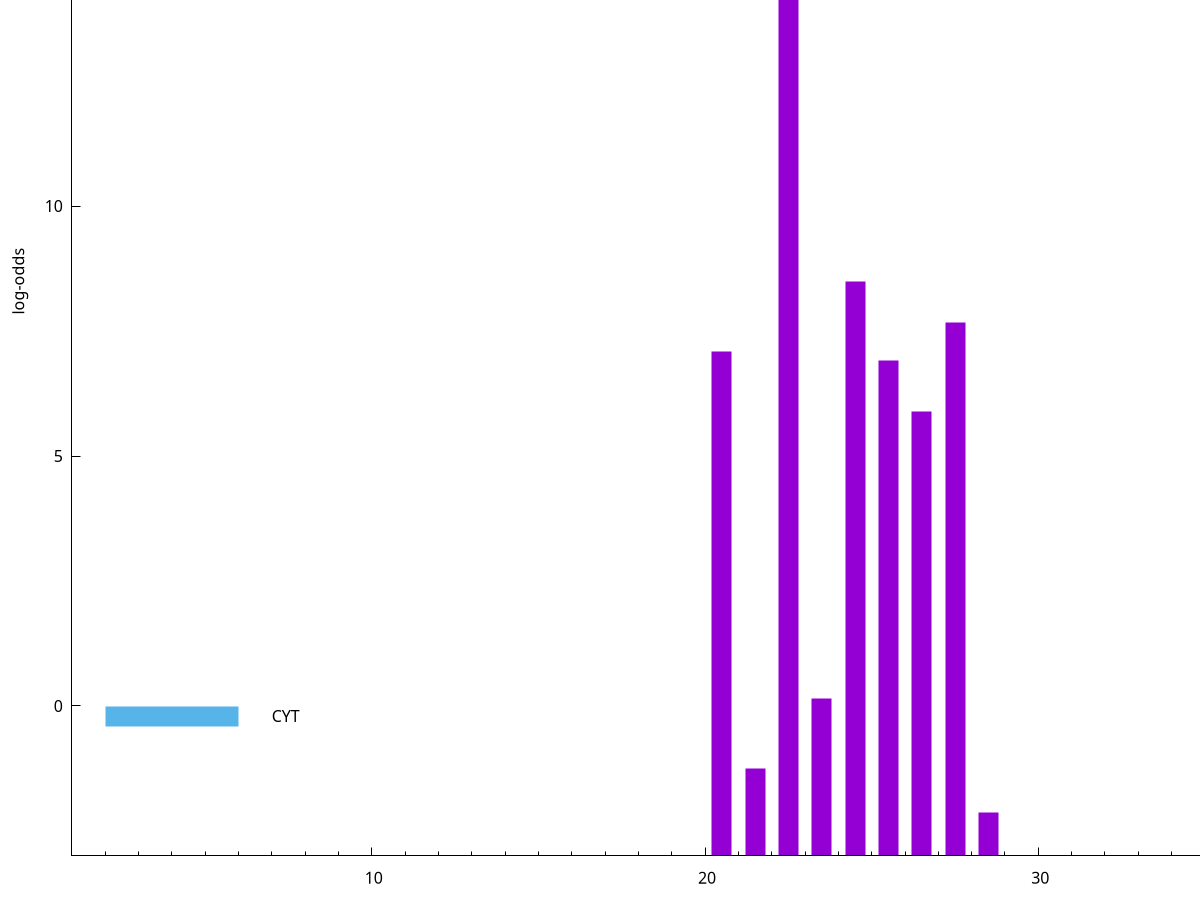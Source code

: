 set title "LipoP predictions for SRR4065638.gff"
set size 2., 1.4
set xrange [1:70] 
set mxtics 10
set yrange [-3:20]
set y2range [0:23]
set ylabel "log-odds"
set term postscript eps color solid "Helvetica" 30
set output "SRR4065638.gff1.eps"
set arrow from 2,16.8027 to 6,16.8027 nohead lt 1 lw 20
set label "SpI" at 7,16.8027
set arrow from 2,-0.200913 to 6,-0.200913 nohead lt 3 lw 20
set label "CYT" at 7,-0.200913
set arrow from 2,16.8027 to 6,16.8027 nohead lt 1 lw 20
set label "SpI" at 7,16.8027
# NOTE: The scores below are the log-odds scores with the threshold
# NOTE: subtracted (a hack to make gnuplot make the histogram all
# NOTE: look nice).
plot "-" axes x1y2 title "" with impulses lt 1 lw 20
22.500000 19.791500
24.500000 11.499180
27.500000 10.663910
20.500000 10.098430
25.500000 9.901770
26.500000 8.896740
23.500000 3.153119
21.500000 1.738950
28.500000 0.865030
e
exit
